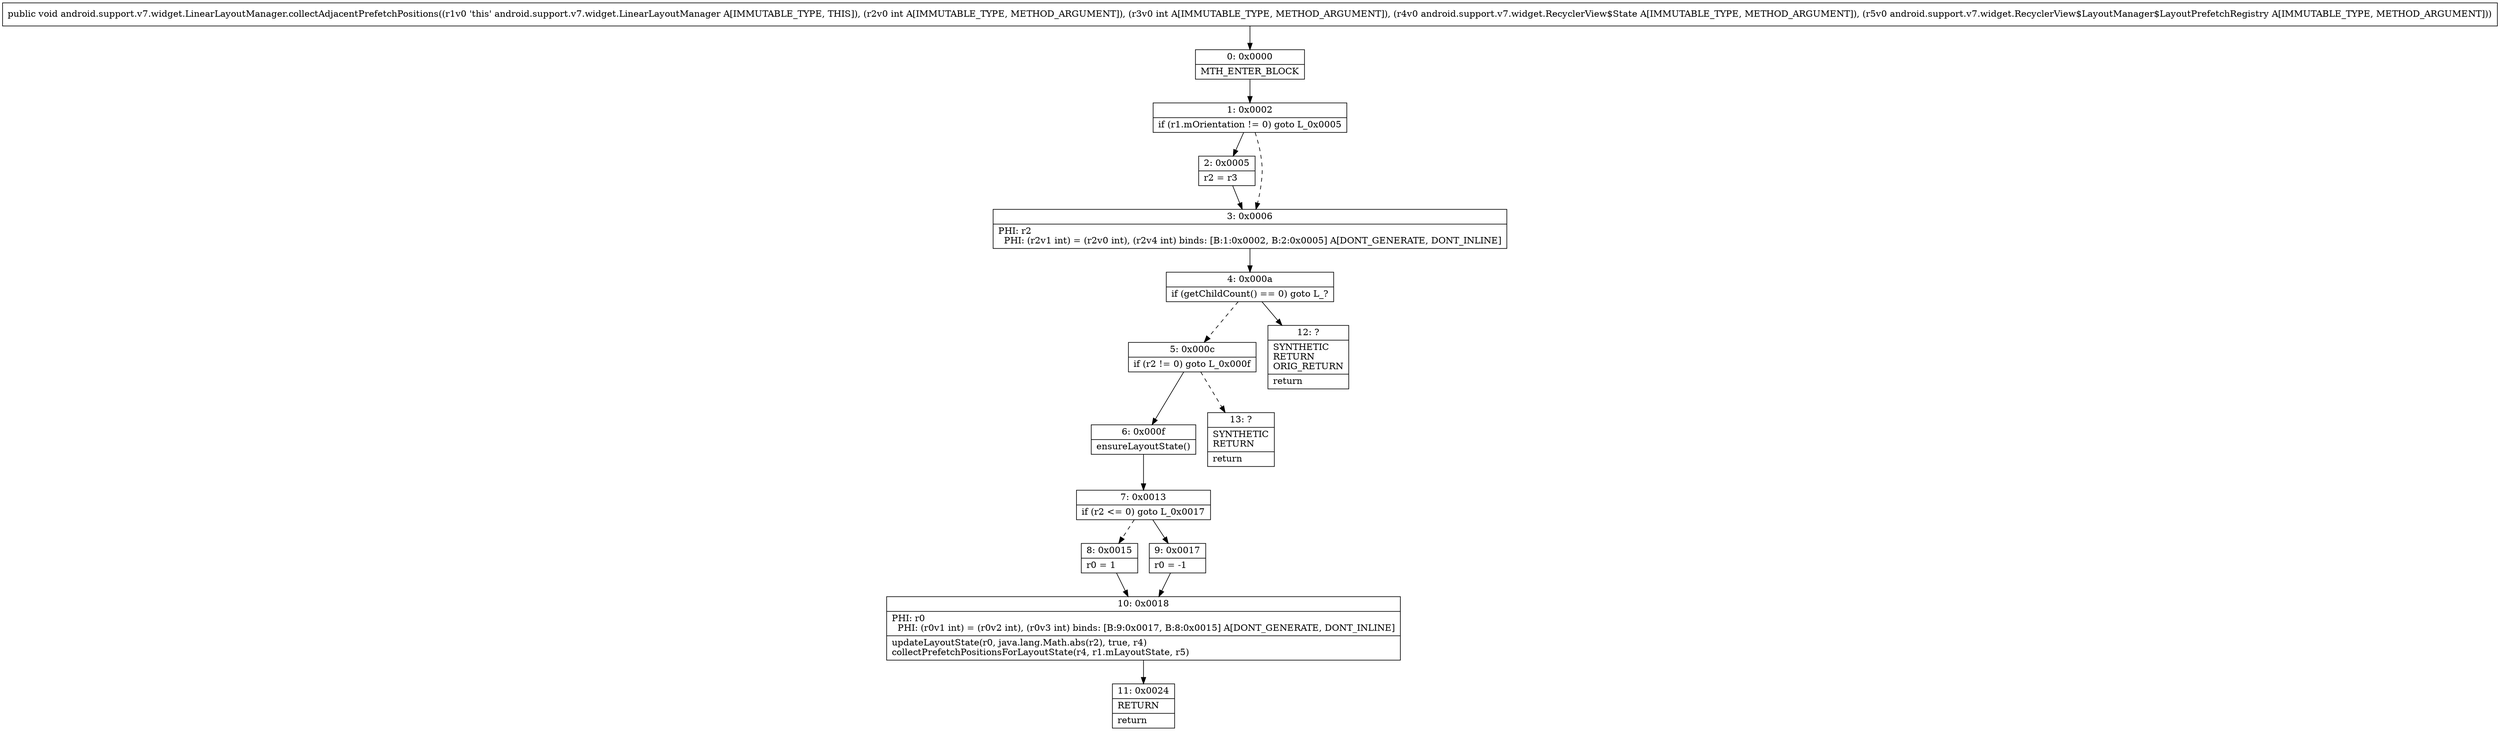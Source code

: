 digraph "CFG forandroid.support.v7.widget.LinearLayoutManager.collectAdjacentPrefetchPositions(IILandroid\/support\/v7\/widget\/RecyclerView$State;Landroid\/support\/v7\/widget\/RecyclerView$LayoutManager$LayoutPrefetchRegistry;)V" {
Node_0 [shape=record,label="{0\:\ 0x0000|MTH_ENTER_BLOCK\l}"];
Node_1 [shape=record,label="{1\:\ 0x0002|if (r1.mOrientation != 0) goto L_0x0005\l}"];
Node_2 [shape=record,label="{2\:\ 0x0005|r2 = r3\l}"];
Node_3 [shape=record,label="{3\:\ 0x0006|PHI: r2 \l  PHI: (r2v1 int) = (r2v0 int), (r2v4 int) binds: [B:1:0x0002, B:2:0x0005] A[DONT_GENERATE, DONT_INLINE]\l}"];
Node_4 [shape=record,label="{4\:\ 0x000a|if (getChildCount() == 0) goto L_?\l}"];
Node_5 [shape=record,label="{5\:\ 0x000c|if (r2 != 0) goto L_0x000f\l}"];
Node_6 [shape=record,label="{6\:\ 0x000f|ensureLayoutState()\l}"];
Node_7 [shape=record,label="{7\:\ 0x0013|if (r2 \<= 0) goto L_0x0017\l}"];
Node_8 [shape=record,label="{8\:\ 0x0015|r0 = 1\l}"];
Node_9 [shape=record,label="{9\:\ 0x0017|r0 = \-1\l}"];
Node_10 [shape=record,label="{10\:\ 0x0018|PHI: r0 \l  PHI: (r0v1 int) = (r0v2 int), (r0v3 int) binds: [B:9:0x0017, B:8:0x0015] A[DONT_GENERATE, DONT_INLINE]\l|updateLayoutState(r0, java.lang.Math.abs(r2), true, r4)\lcollectPrefetchPositionsForLayoutState(r4, r1.mLayoutState, r5)\l}"];
Node_11 [shape=record,label="{11\:\ 0x0024|RETURN\l|return\l}"];
Node_12 [shape=record,label="{12\:\ ?|SYNTHETIC\lRETURN\lORIG_RETURN\l|return\l}"];
Node_13 [shape=record,label="{13\:\ ?|SYNTHETIC\lRETURN\l|return\l}"];
MethodNode[shape=record,label="{public void android.support.v7.widget.LinearLayoutManager.collectAdjacentPrefetchPositions((r1v0 'this' android.support.v7.widget.LinearLayoutManager A[IMMUTABLE_TYPE, THIS]), (r2v0 int A[IMMUTABLE_TYPE, METHOD_ARGUMENT]), (r3v0 int A[IMMUTABLE_TYPE, METHOD_ARGUMENT]), (r4v0 android.support.v7.widget.RecyclerView$State A[IMMUTABLE_TYPE, METHOD_ARGUMENT]), (r5v0 android.support.v7.widget.RecyclerView$LayoutManager$LayoutPrefetchRegistry A[IMMUTABLE_TYPE, METHOD_ARGUMENT])) }"];
MethodNode -> Node_0;
Node_0 -> Node_1;
Node_1 -> Node_2;
Node_1 -> Node_3[style=dashed];
Node_2 -> Node_3;
Node_3 -> Node_4;
Node_4 -> Node_5[style=dashed];
Node_4 -> Node_12;
Node_5 -> Node_6;
Node_5 -> Node_13[style=dashed];
Node_6 -> Node_7;
Node_7 -> Node_8[style=dashed];
Node_7 -> Node_9;
Node_8 -> Node_10;
Node_9 -> Node_10;
Node_10 -> Node_11;
}

